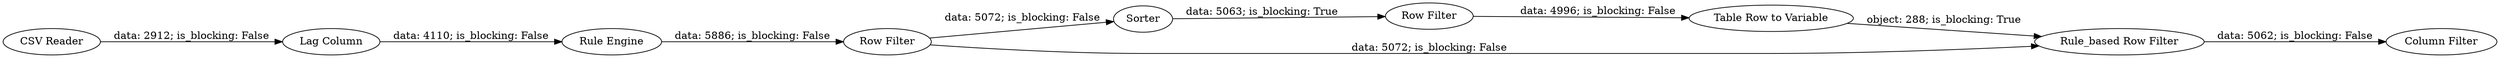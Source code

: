 digraph {
	"-6710365208781739861_4" [label="Row Filter"]
	"-6710365208781739861_7" [label="Row Filter"]
	"-6710365208781739861_8" [label="Table Row to Variable"]
	"-6710365208781739861_1" [label="CSV Reader"]
	"-6710365208781739861_6" [label=Sorter]
	"-6710365208781739861_9" [label="Column Filter"]
	"-6710365208781739861_5" [label="Rule_based Row Filter"]
	"-6710365208781739861_3" [label="Rule Engine"]
	"-6710365208781739861_2" [label="Lag Column"]
	"-6710365208781739861_7" -> "-6710365208781739861_8" [label="data: 4996; is_blocking: False"]
	"-6710365208781739861_1" -> "-6710365208781739861_2" [label="data: 2912; is_blocking: False"]
	"-6710365208781739861_4" -> "-6710365208781739861_5" [label="data: 5072; is_blocking: False"]
	"-6710365208781739861_8" -> "-6710365208781739861_5" [label="object: 288; is_blocking: True"]
	"-6710365208781739861_2" -> "-6710365208781739861_3" [label="data: 4110; is_blocking: False"]
	"-6710365208781739861_6" -> "-6710365208781739861_7" [label="data: 5063; is_blocking: True"]
	"-6710365208781739861_4" -> "-6710365208781739861_6" [label="data: 5072; is_blocking: False"]
	"-6710365208781739861_5" -> "-6710365208781739861_9" [label="data: 5062; is_blocking: False"]
	"-6710365208781739861_3" -> "-6710365208781739861_4" [label="data: 5886; is_blocking: False"]
	rankdir=LR
}
